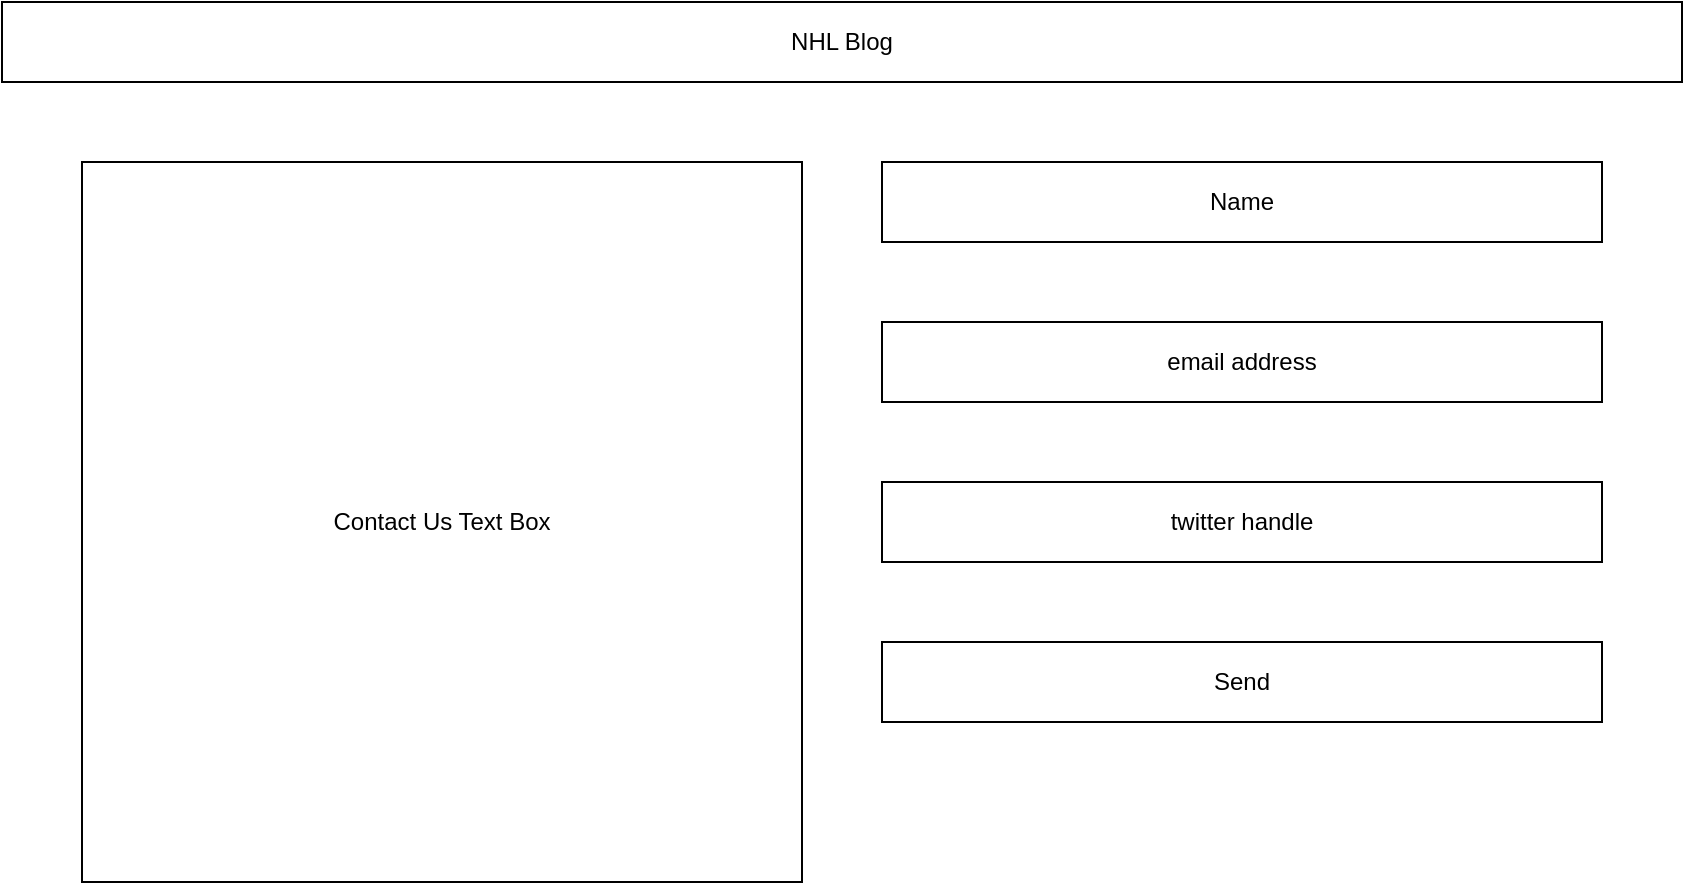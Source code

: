 <mxfile version="14.9.6" type="device"><diagram id="bPPVwsKiXR5iGwDFpAg-" name="Page-1"><mxGraphModel dx="1346" dy="892" grid="1" gridSize="10" guides="1" tooltips="1" connect="1" arrows="1" fold="1" page="1" pageScale="1" pageWidth="1169" pageHeight="827" math="0" shadow="0"><root><mxCell id="0"/><mxCell id="1" parent="0"/><mxCell id="mQvpMVP47KqT5LbHSpY--1" value="NHL Blog" style="rounded=0;whiteSpace=wrap;html=1;" vertex="1" parent="1"><mxGeometry x="160" y="40" width="840" height="40" as="geometry"/></mxCell><mxCell id="mQvpMVP47KqT5LbHSpY--2" value="Contact Us Text Box" style="whiteSpace=wrap;html=1;aspect=fixed;" vertex="1" parent="1"><mxGeometry x="200" y="120" width="360" height="360" as="geometry"/></mxCell><mxCell id="mQvpMVP47KqT5LbHSpY--3" value="Name" style="rounded=0;whiteSpace=wrap;html=1;" vertex="1" parent="1"><mxGeometry x="600" y="120" width="360" height="40" as="geometry"/></mxCell><mxCell id="mQvpMVP47KqT5LbHSpY--5" value="email address" style="rounded=0;whiteSpace=wrap;html=1;" vertex="1" parent="1"><mxGeometry x="600" y="200" width="360" height="40" as="geometry"/></mxCell><mxCell id="mQvpMVP47KqT5LbHSpY--7" value="twitter handle" style="rounded=0;whiteSpace=wrap;html=1;" vertex="1" parent="1"><mxGeometry x="600" y="280" width="360" height="40" as="geometry"/></mxCell><mxCell id="mQvpMVP47KqT5LbHSpY--8" value="Send" style="rounded=0;whiteSpace=wrap;html=1;" vertex="1" parent="1"><mxGeometry x="600" y="360" width="360" height="40" as="geometry"/></mxCell></root></mxGraphModel></diagram></mxfile>